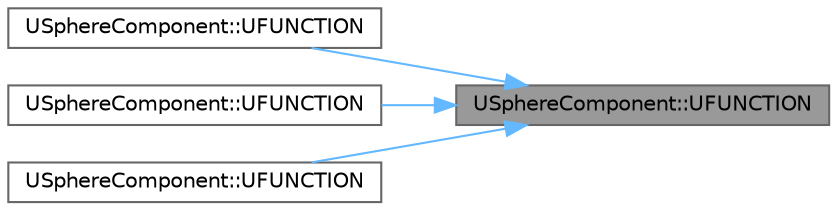digraph "USphereComponent::UFUNCTION"
{
 // INTERACTIVE_SVG=YES
 // LATEX_PDF_SIZE
  bgcolor="transparent";
  edge [fontname=Helvetica,fontsize=10,labelfontname=Helvetica,labelfontsize=10];
  node [fontname=Helvetica,fontsize=10,shape=box,height=0.2,width=0.4];
  rankdir="RL";
  Node1 [id="Node000001",label="USphereComponent::UFUNCTION",height=0.2,width=0.4,color="gray40", fillcolor="grey60", style="filled", fontcolor="black",tooltip="The radius of the sphere."];
  Node1 -> Node2 [id="edge1_Node000001_Node000002",dir="back",color="steelblue1",style="solid",tooltip=" "];
  Node2 [id="Node000002",label="USphereComponent::UFUNCTION",height=0.2,width=0.4,color="grey40", fillcolor="white", style="filled",URL="$da/d6f/classUSphereComponent.html#af5ea7ec3a828988bc4258f6a17867a82",tooltip=" "];
  Node1 -> Node3 [id="edge2_Node000001_Node000003",dir="back",color="steelblue1",style="solid",tooltip=" "];
  Node3 [id="Node000003",label="USphereComponent::UFUNCTION",height=0.2,width=0.4,color="grey40", fillcolor="white", style="filled",URL="$da/d6f/classUSphereComponent.html#a6d2f8f76d7dde691744a201e4511f6c8",tooltip=" "];
  Node1 -> Node4 [id="edge3_Node000001_Node000004",dir="back",color="steelblue1",style="solid",tooltip=" "];
  Node4 [id="Node000004",label="USphereComponent::UFUNCTION",height=0.2,width=0.4,color="grey40", fillcolor="white", style="filled",URL="$da/d6f/classUSphereComponent.html#adcf9ee8858f4ef64b1c2a943b717b3d6",tooltip=" "];
}
